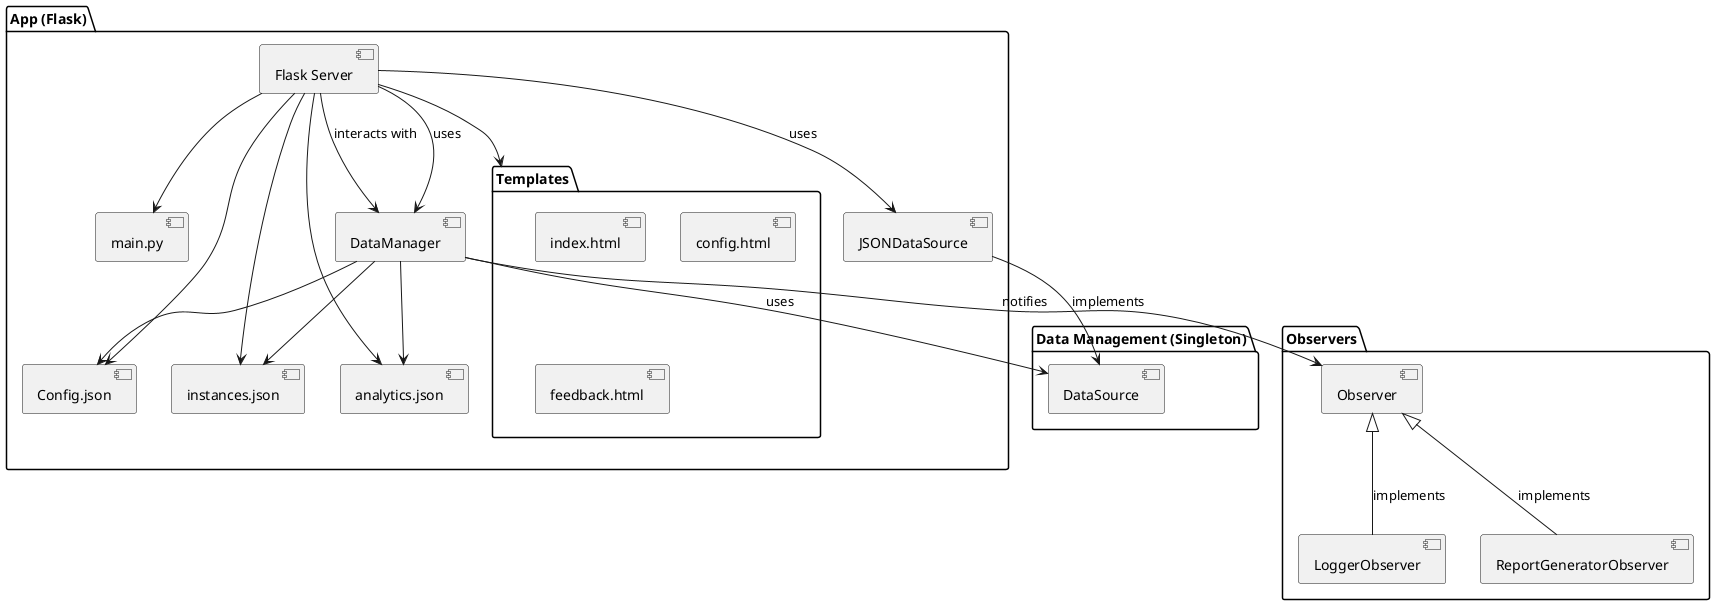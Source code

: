 @startuml

package "App (Flask)" {
  [Flask Server] --> [main.py]
  [Flask Server] --> [Templates]
  [Flask Server] --> [Config.json]
  [Flask Server] --> [DataManager] : uses
  [Flask Server] --> [JSONDataSource] : uses
  [Flask Server] --> [instances.json]
  [Flask Server] --> [analytics.json]
}

package "Templates" {
  [index.html]
  [config.html]
  [feedback.html]
}

package "Data Management (Singleton)" {
  [DataManager] --> [DataSource] : uses
  [DataManager] --> [instances.json]
  [DataManager] --> [analytics.json]
  [DataManager] --> [Config.json]
  [JSONDataSource] --> [DataSource] : implements
}

package "Observers" {
  [Observer] <|-- [LoggerObserver] : implements
  [Observer] <|-- [ReportGeneratorObserver] : implements
  [DataManager] --> [Observer] : notifies
}

[Flask Server] --> [DataManager] : interacts with

@enduml
